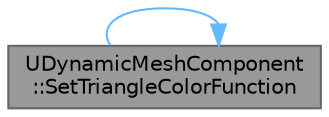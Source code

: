 digraph "UDynamicMeshComponent::SetTriangleColorFunction"
{
 // INTERACTIVE_SVG=YES
 // LATEX_PDF_SIZE
  bgcolor="transparent";
  edge [fontname=Helvetica,fontsize=10,labelfontname=Helvetica,labelfontsize=10];
  node [fontname=Helvetica,fontsize=10,shape=box,height=0.2,width=0.4];
  rankdir="LR";
  Node1 [id="Node000001",label="UDynamicMeshComponent\l::SetTriangleColorFunction",height=0.2,width=0.4,color="gray40", fillcolor="grey60", style="filled", fontcolor="black",tooltip="Set an active triangle color function if one exists, and update the mesh."];
  Node1 -> Node1 [id="edge1_Node000001_Node000001",color="steelblue1",style="solid",tooltip=" "];
}
